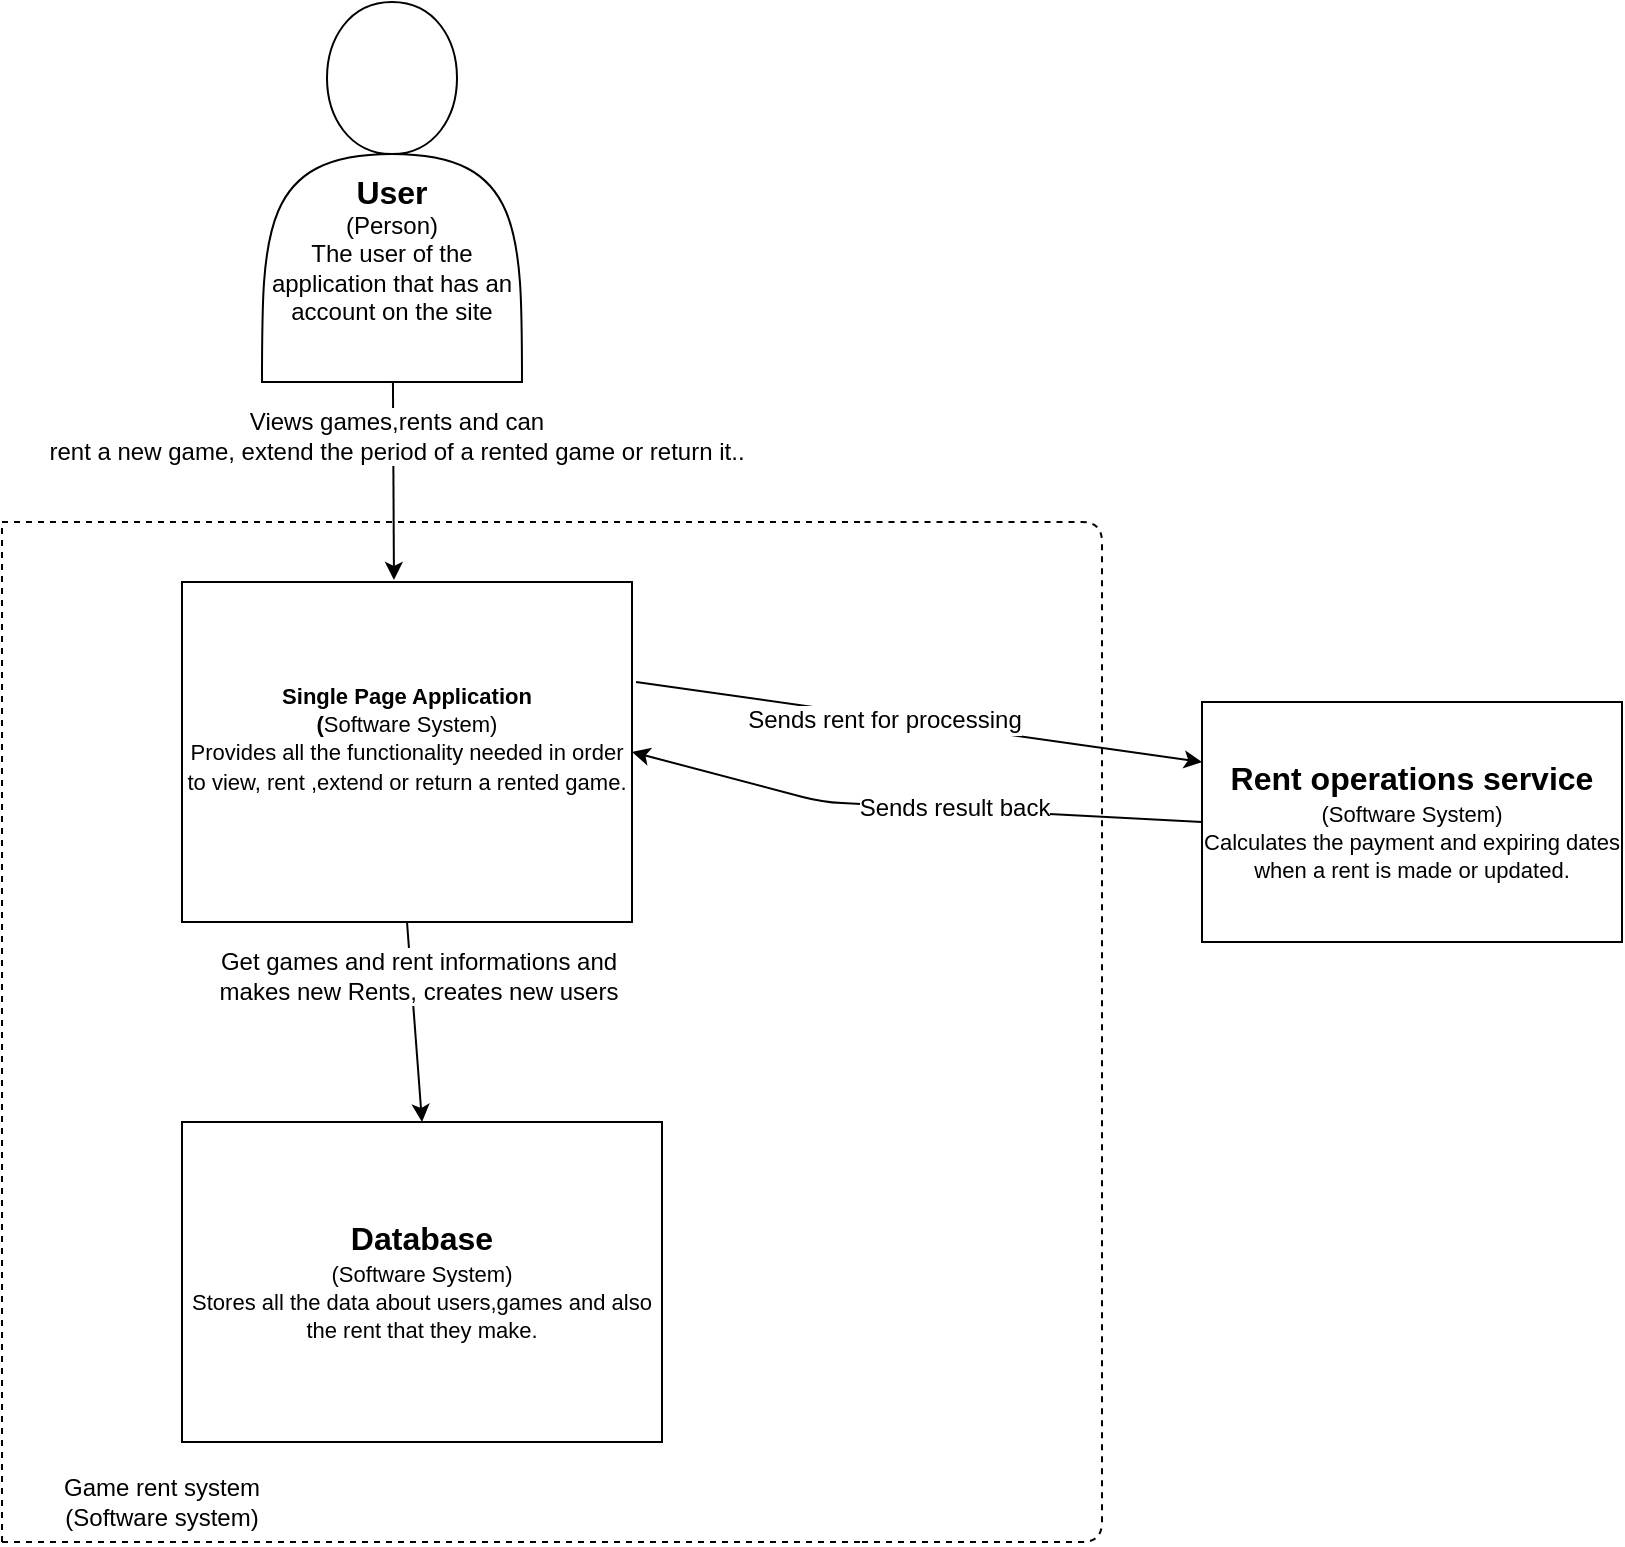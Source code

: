 <mxfile version="12.4.8" type="github">
  <diagram id="fOUC8nEDNx44IwbjKgjw" name="Page-1">
    <mxGraphModel dx="1024" dy="566" grid="1" gridSize="10" guides="1" tooltips="1" connect="1" arrows="1" fold="1" page="1" pageScale="1" pageWidth="827" pageHeight="1169" math="0" shadow="0">
      <root>
        <mxCell id="0"/>
        <mxCell id="1" parent="0"/>
        <mxCell id="WX-wjhO8AtWecEBTtA40-1" value="&lt;br&gt;&lt;br&gt;&lt;br&gt;&lt;br&gt;&lt;b&gt;&lt;font style=&quot;font-size: 16px&quot;&gt;User&lt;br&gt;&lt;/font&gt;&lt;/b&gt;(Person)&lt;br&gt;The user of the application that has an account on the site" style="shape=actor;whiteSpace=wrap;html=1;" parent="1" vertex="1">
          <mxGeometry x="170" y="10" width="130" height="190" as="geometry"/>
        </mxCell>
        <mxCell id="WX-wjhO8AtWecEBTtA40-4" value="&lt;font style=&quot;font-size: 11px&quot;&gt;&lt;b&gt;Single Page Application&lt;br&gt;(&lt;/b&gt;Software System)&lt;br&gt;Provides all the functionality needed in order to view, rent ,extend or return a rented game.&lt;br&gt;&lt;br&gt;&lt;/font&gt;" style="rounded=0;whiteSpace=wrap;html=1;" parent="1" vertex="1">
          <mxGeometry x="130" y="300" width="225" height="170" as="geometry"/>
        </mxCell>
        <mxCell id="WX-wjhO8AtWecEBTtA40-6" value="&lt;b&gt;&lt;font style=&quot;font-size: 16px&quot;&gt;Rent operations service&lt;br&gt;&lt;/font&gt;&lt;/b&gt;&lt;span style=&quot;font-size: 11px&quot;&gt;(Software System)&lt;/span&gt;&lt;br&gt;&lt;span style=&quot;font-size: 11px&quot;&gt;Calculates the payment and expiring dates when a rent is made or updated.&lt;/span&gt;" style="rounded=0;whiteSpace=wrap;html=1;" parent="1" vertex="1">
          <mxGeometry x="640" y="360" width="210" height="120" as="geometry"/>
        </mxCell>
        <mxCell id="WX-wjhO8AtWecEBTtA40-7" value="&lt;font&gt;&lt;b&gt;&lt;font style=&quot;font-size: 16px&quot;&gt;Database&lt;/font&gt;&lt;br&gt;&lt;/b&gt;&lt;span style=&quot;font-size: 11px&quot;&gt;(Software System)&lt;/span&gt;&lt;br&gt;&lt;span style=&quot;font-size: 11px&quot;&gt;Stores all the data about users,games and also the rent that they make.&lt;/span&gt;&lt;br&gt;&lt;/font&gt;" style="rounded=0;whiteSpace=wrap;html=1;" parent="1" vertex="1">
          <mxGeometry x="130" y="570" width="240" height="160" as="geometry"/>
        </mxCell>
        <mxCell id="9mch2qk_Ejj1gXPEQ_sb-1" value="" style="endArrow=classic;html=1;entryX=0.471;entryY=-0.006;entryDx=0;entryDy=0;entryPerimeter=0;" parent="1" source="WX-wjhO8AtWecEBTtA40-1" target="WX-wjhO8AtWecEBTtA40-4" edge="1">
          <mxGeometry width="50" height="50" relative="1" as="geometry">
            <mxPoint x="200" y="260" as="sourcePoint"/>
            <mxPoint x="250" y="210" as="targetPoint"/>
          </mxGeometry>
        </mxCell>
        <mxCell id="9mch2qk_Ejj1gXPEQ_sb-2" value="Views games,rents and can&lt;br&gt;rent a new game, extend the period of a rented game or return it.." style="text;html=1;resizable=0;points=[];align=center;verticalAlign=middle;labelBackgroundColor=#ffffff;" parent="9mch2qk_Ejj1gXPEQ_sb-1" vertex="1" connectable="0">
          <mxGeometry x="-0.454" y="1" relative="1" as="geometry">
            <mxPoint as="offset"/>
          </mxGeometry>
        </mxCell>
        <mxCell id="9mch2qk_Ejj1gXPEQ_sb-3" value="" style="endArrow=classic;html=1;exitX=0;exitY=0.5;exitDx=0;exitDy=0;entryX=1;entryY=0.5;entryDx=0;entryDy=0;" parent="1" source="WX-wjhO8AtWecEBTtA40-6" target="WX-wjhO8AtWecEBTtA40-4" edge="1">
          <mxGeometry width="50" height="50" relative="1" as="geometry">
            <mxPoint x="430" y="400" as="sourcePoint"/>
            <mxPoint x="480" y="350" as="targetPoint"/>
            <Array as="points">
              <mxPoint x="450" y="410"/>
            </Array>
          </mxGeometry>
        </mxCell>
        <mxCell id="9mch2qk_Ejj1gXPEQ_sb-6" value="Sends result back" style="text;html=1;resizable=0;points=[];align=center;verticalAlign=middle;labelBackgroundColor=#ffffff;" parent="9mch2qk_Ejj1gXPEQ_sb-3" vertex="1" connectable="0">
          <mxGeometry x="-0.142" y="-1" relative="1" as="geometry">
            <mxPoint as="offset"/>
          </mxGeometry>
        </mxCell>
        <mxCell id="9mch2qk_Ejj1gXPEQ_sb-4" value="" style="endArrow=classic;html=1;entryX=0;entryY=0.25;entryDx=0;entryDy=0;exitX=1.009;exitY=0.294;exitDx=0;exitDy=0;exitPerimeter=0;" parent="1" source="WX-wjhO8AtWecEBTtA40-4" target="WX-wjhO8AtWecEBTtA40-6" edge="1">
          <mxGeometry width="50" height="50" relative="1" as="geometry">
            <mxPoint x="363" y="355" as="sourcePoint"/>
            <mxPoint x="413" y="305" as="targetPoint"/>
          </mxGeometry>
        </mxCell>
        <mxCell id="9mch2qk_Ejj1gXPEQ_sb-5" value="Sends rent for processing" style="text;html=1;resizable=0;points=[];align=center;verticalAlign=middle;labelBackgroundColor=#ffffff;" parent="9mch2qk_Ejj1gXPEQ_sb-4" vertex="1" connectable="0">
          <mxGeometry x="-0.126" y="-1" relative="1" as="geometry">
            <mxPoint as="offset"/>
          </mxGeometry>
        </mxCell>
        <mxCell id="9mch2qk_Ejj1gXPEQ_sb-7" value="" style="endArrow=classic;html=1;exitX=0.5;exitY=1;exitDx=0;exitDy=0;entryX=0.5;entryY=0;entryDx=0;entryDy=0;" parent="1" source="WX-wjhO8AtWecEBTtA40-4" target="WX-wjhO8AtWecEBTtA40-7" edge="1">
          <mxGeometry width="50" height="50" relative="1" as="geometry">
            <mxPoint x="235" y="530" as="sourcePoint"/>
            <mxPoint x="285" y="480" as="targetPoint"/>
          </mxGeometry>
        </mxCell>
        <mxCell id="9mch2qk_Ejj1gXPEQ_sb-8" value="Get games and rent informations and&lt;br&gt;makes new Rents, creates new users" style="text;html=1;resizable=0;points=[];align=center;verticalAlign=middle;labelBackgroundColor=#ffffff;" parent="9mch2qk_Ejj1gXPEQ_sb-7" vertex="1" connectable="0">
          <mxGeometry x="-0.455" y="3" relative="1" as="geometry">
            <mxPoint as="offset"/>
          </mxGeometry>
        </mxCell>
        <mxCell id="L7Q8qH5feU9ro_NC7iXD-1" value="" style="endArrow=none;dashed=1;html=1;" parent="1" edge="1">
          <mxGeometry width="50" height="50" relative="1" as="geometry">
            <mxPoint x="40" y="780" as="sourcePoint"/>
            <mxPoint x="40" y="270" as="targetPoint"/>
          </mxGeometry>
        </mxCell>
        <mxCell id="L7Q8qH5feU9ro_NC7iXD-5" value="" style="endArrow=none;dashed=1;html=1;" parent="1" edge="1">
          <mxGeometry width="50" height="50" relative="1" as="geometry">
            <mxPoint x="40" y="270" as="sourcePoint"/>
            <mxPoint x="470" y="270" as="targetPoint"/>
          </mxGeometry>
        </mxCell>
        <mxCell id="L7Q8qH5feU9ro_NC7iXD-6" value="" style="endArrow=none;dashed=1;html=1;" parent="1" edge="1">
          <mxGeometry width="50" height="50" relative="1" as="geometry">
            <mxPoint x="40" y="780" as="sourcePoint"/>
            <mxPoint x="470" y="780" as="targetPoint"/>
          </mxGeometry>
        </mxCell>
        <mxCell id="L7Q8qH5feU9ro_NC7iXD-7" value="" style="endArrow=none;dashed=1;html=1;" parent="1" edge="1">
          <mxGeometry width="50" height="50" relative="1" as="geometry">
            <mxPoint x="470" y="780" as="sourcePoint"/>
            <mxPoint x="470" y="270" as="targetPoint"/>
            <Array as="points">
              <mxPoint x="590" y="780"/>
              <mxPoint x="590" y="530"/>
              <mxPoint x="590" y="270"/>
            </Array>
          </mxGeometry>
        </mxCell>
        <mxCell id="L7Q8qH5feU9ro_NC7iXD-9" value="Game rent system&lt;br&gt;(Software system)&lt;br&gt;" style="text;html=1;strokeColor=none;fillColor=none;align=center;verticalAlign=middle;whiteSpace=wrap;rounded=0;" parent="1" vertex="1">
          <mxGeometry x="40" y="750" width="160" height="20" as="geometry"/>
        </mxCell>
      </root>
    </mxGraphModel>
  </diagram>
</mxfile>
